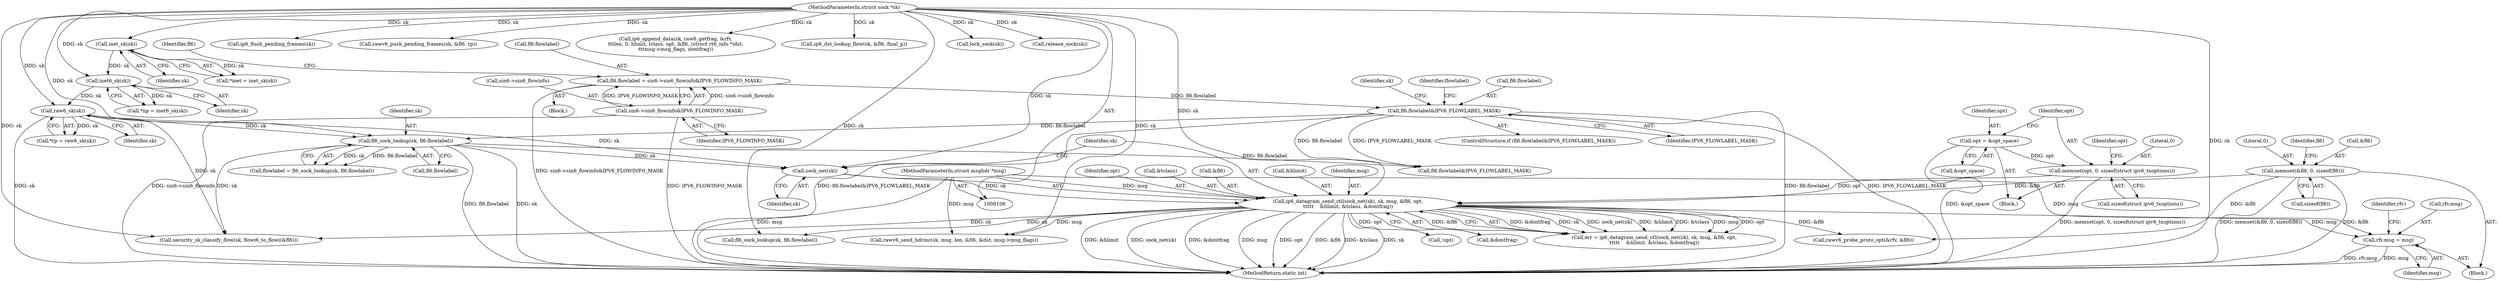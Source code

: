 digraph "0_linux_45f6fad84cc305103b28d73482b344d7f5b76f39_13@pointer" {
"1000486" [label="(Call,rfv.msg = msg)"];
"1000397" [label="(Call,ip6_datagram_send_ctl(sock_net(sk), sk, msg, &fl6, opt,\n\t\t\t\t\t    &hlimit, &tclass, &dontfrag))"];
"1000398" [label="(Call,sock_net(sk))"];
"1000132" [label="(Call,raw6_sk(sk))"];
"1000127" [label="(Call,inet6_sk(sk))"];
"1000122" [label="(Call,inet_sk(sk))"];
"1000107" [label="(MethodParameterIn,struct sock *sk)"];
"1000283" [label="(Call,fl6_sock_lookup(sk, fl6.flowlabel))"];
"1000275" [label="(Call,fl6.flowlabel&IPV6_FLOWLABEL_MASK)"];
"1000265" [label="(Call,fl6.flowlabel = sin6->sin6_flowinfo&IPV6_FLOWINFO_MASK)"];
"1000269" [label="(Call,sin6->sin6_flowinfo&IPV6_FLOWINFO_MASK)"];
"1000108" [label="(MethodParameterIn,struct msghdr *msg)"];
"1000187" [label="(Call,memset(&fl6, 0, sizeof(fl6)))"];
"1000384" [label="(Call,memset(opt, 0, sizeof(struct ipv6_txoptions)))"];
"1000380" [label="(Call,opt = &opt_space)"];
"1000128" [label="(Identifier,sk)"];
"1000696" [label="(Call,ip6_flush_pending_frames(sk))"];
"1000400" [label="(Identifier,sk)"];
"1000386" [label="(Literal,0)"];
"1000399" [label="(Identifier,sk)"];
"1000422" [label="(Call,fl6.flowlabel&IPV6_FLOWLABEL_MASK)"];
"1000379" [label="(Block,)"];
"1000498" [label="(Call,rawv6_probe_proto_opt(&rfv, &fl6))"];
"1000385" [label="(Identifier,opt)"];
"1000127" [label="(Call,inet6_sk(sk))"];
"1000110" [label="(Block,)"];
"1000493" [label="(Identifier,rfv)"];
"1000384" [label="(Call,memset(opt, 0, sizeof(struct ipv6_txoptions)))"];
"1000279" [label="(Identifier,IPV6_FLOWLABEL_MASK)"];
"1000708" [label="(Call,rawv6_push_pending_frames(sk, &fl6, rp))"];
"1000405" [label="(Call,&hlimit)"];
"1000432" [label="(Call,fl6_sock_lookup(sk, fl6.flowlabel))"];
"1000675" [label="(Call,ip6_append_data(sk, raw6_getfrag, &rfv,\n\t\t\tlen, 0, hlimit, tclass, opt, &fl6, (struct rt6_info *)dst,\n\t\t\tmsg->msg_flags, dontfrag))"];
"1000187" [label="(Call,memset(&fl6, 0, sizeof(fl6)))"];
"1000270" [label="(Call,sin6->sin6_flowinfo)"];
"1000381" [label="(Identifier,opt)"];
"1000398" [label="(Call,sock_net(sk))"];
"1000123" [label="(Identifier,sk)"];
"1000283" [label="(Call,fl6_sock_lookup(sk, fl6.flowlabel))"];
"1000122" [label="(Call,inet_sk(sk))"];
"1000281" [label="(Call,flowlabel = fl6_sock_lookup(sk, fl6.flowlabel))"];
"1000264" [label="(Block,)"];
"1000120" [label="(Call,*inet = inet_sk(sk))"];
"1000265" [label="(Call,fl6.flowlabel = sin6->sin6_flowinfo&IPV6_FLOWINFO_MASK)"];
"1000490" [label="(Identifier,msg)"];
"1000401" [label="(Identifier,msg)"];
"1000487" [label="(Call,rfv.msg)"];
"1000397" [label="(Call,ip6_datagram_send_ctl(sock_net(sk), sk, msg, &fl6, opt,\n\t\t\t\t\t    &hlimit, &tclass, &dontfrag))"];
"1000404" [label="(Identifier,opt)"];
"1000407" [label="(Call,&tclass)"];
"1000269" [label="(Call,sin6->sin6_flowinfo&IPV6_FLOWINFO_MASK)"];
"1000190" [label="(Literal,0)"];
"1000276" [label="(Call,fl6.flowlabel)"];
"1000601" [label="(Call,ip6_dst_lookup_flow(sk, &fl6, final_p))"];
"1000456" [label="(Call,!opt)"];
"1000658" [label="(Call,rawv6_send_hdrinc(sk, msg, len, &fl6, &dst, msg->msg_flags))"];
"1000130" [label="(Call,*rp = raw6_sk(sk))"];
"1000486" [label="(Call,rfv.msg = msg)"];
"1000409" [label="(Call,&dontfrag)"];
"1000284" [label="(Identifier,sk)"];
"1000273" [label="(Identifier,IPV6_FLOWINFO_MASK)"];
"1000387" [label="(Call,sizeof(struct ipv6_txoptions))"];
"1000382" [label="(Call,&opt_space)"];
"1000671" [label="(Call,lock_sock(sk))"];
"1000380" [label="(Call,opt = &opt_space)"];
"1000713" [label="(Call,release_sock(sk))"];
"1000266" [label="(Call,fl6.flowlabel)"];
"1000277" [label="(Identifier,fl6)"];
"1000298" [label="(Identifier,sk)"];
"1000747" [label="(MethodReturn,static int)"];
"1000195" [label="(Identifier,fl6)"];
"1000395" [label="(Call,err = ip6_datagram_send_ctl(sock_net(sk), sk, msg, &fl6, opt,\n\t\t\t\t\t    &hlimit, &tclass, &dontfrag))"];
"1000107" [label="(MethodParameterIn,struct sock *sk)"];
"1000132" [label="(Call,raw6_sk(sk))"];
"1000285" [label="(Call,fl6.flowlabel)"];
"1000188" [label="(Call,&fl6)"];
"1000391" [label="(Identifier,opt)"];
"1000125" [label="(Call,*np = inet6_sk(sk))"];
"1000402" [label="(Call,&fl6)"];
"1000133" [label="(Identifier,sk)"];
"1000108" [label="(MethodParameterIn,struct msghdr *msg)"];
"1000585" [label="(Call,security_sk_classify_flow(sk, flowi6_to_flowi(&fl6)))"];
"1000275" [label="(Call,fl6.flowlabel&IPV6_FLOWLABEL_MASK)"];
"1000274" [label="(ControlStructure,if (fl6.flowlabel&IPV6_FLOWLABEL_MASK))"];
"1000191" [label="(Call,sizeof(fl6))"];
"1000282" [label="(Identifier,flowlabel)"];
"1000486" -> "1000110"  [label="AST: "];
"1000486" -> "1000490"  [label="CFG: "];
"1000487" -> "1000486"  [label="AST: "];
"1000490" -> "1000486"  [label="AST: "];
"1000493" -> "1000486"  [label="CFG: "];
"1000486" -> "1000747"  [label="DDG: msg"];
"1000486" -> "1000747"  [label="DDG: rfv.msg"];
"1000397" -> "1000486"  [label="DDG: msg"];
"1000108" -> "1000486"  [label="DDG: msg"];
"1000397" -> "1000395"  [label="AST: "];
"1000397" -> "1000409"  [label="CFG: "];
"1000398" -> "1000397"  [label="AST: "];
"1000400" -> "1000397"  [label="AST: "];
"1000401" -> "1000397"  [label="AST: "];
"1000402" -> "1000397"  [label="AST: "];
"1000404" -> "1000397"  [label="AST: "];
"1000405" -> "1000397"  [label="AST: "];
"1000407" -> "1000397"  [label="AST: "];
"1000409" -> "1000397"  [label="AST: "];
"1000395" -> "1000397"  [label="CFG: "];
"1000397" -> "1000747"  [label="DDG: &hlimit"];
"1000397" -> "1000747"  [label="DDG: sock_net(sk)"];
"1000397" -> "1000747"  [label="DDG: &dontfrag"];
"1000397" -> "1000747"  [label="DDG: msg"];
"1000397" -> "1000747"  [label="DDG: opt"];
"1000397" -> "1000747"  [label="DDG: &fl6"];
"1000397" -> "1000747"  [label="DDG: &tclass"];
"1000397" -> "1000747"  [label="DDG: sk"];
"1000397" -> "1000395"  [label="DDG: &dontfrag"];
"1000397" -> "1000395"  [label="DDG: sk"];
"1000397" -> "1000395"  [label="DDG: sock_net(sk)"];
"1000397" -> "1000395"  [label="DDG: &hlimit"];
"1000397" -> "1000395"  [label="DDG: &tclass"];
"1000397" -> "1000395"  [label="DDG: msg"];
"1000397" -> "1000395"  [label="DDG: opt"];
"1000397" -> "1000395"  [label="DDG: &fl6"];
"1000398" -> "1000397"  [label="DDG: sk"];
"1000107" -> "1000397"  [label="DDG: sk"];
"1000108" -> "1000397"  [label="DDG: msg"];
"1000187" -> "1000397"  [label="DDG: &fl6"];
"1000384" -> "1000397"  [label="DDG: opt"];
"1000397" -> "1000432"  [label="DDG: sk"];
"1000397" -> "1000456"  [label="DDG: opt"];
"1000397" -> "1000498"  [label="DDG: &fl6"];
"1000397" -> "1000585"  [label="DDG: sk"];
"1000397" -> "1000658"  [label="DDG: msg"];
"1000398" -> "1000399"  [label="CFG: "];
"1000399" -> "1000398"  [label="AST: "];
"1000400" -> "1000398"  [label="CFG: "];
"1000132" -> "1000398"  [label="DDG: sk"];
"1000283" -> "1000398"  [label="DDG: sk"];
"1000107" -> "1000398"  [label="DDG: sk"];
"1000132" -> "1000130"  [label="AST: "];
"1000132" -> "1000133"  [label="CFG: "];
"1000133" -> "1000132"  [label="AST: "];
"1000130" -> "1000132"  [label="CFG: "];
"1000132" -> "1000747"  [label="DDG: sk"];
"1000132" -> "1000130"  [label="DDG: sk"];
"1000127" -> "1000132"  [label="DDG: sk"];
"1000107" -> "1000132"  [label="DDG: sk"];
"1000132" -> "1000283"  [label="DDG: sk"];
"1000132" -> "1000585"  [label="DDG: sk"];
"1000127" -> "1000125"  [label="AST: "];
"1000127" -> "1000128"  [label="CFG: "];
"1000128" -> "1000127"  [label="AST: "];
"1000125" -> "1000127"  [label="CFG: "];
"1000127" -> "1000125"  [label="DDG: sk"];
"1000122" -> "1000127"  [label="DDG: sk"];
"1000107" -> "1000127"  [label="DDG: sk"];
"1000122" -> "1000120"  [label="AST: "];
"1000122" -> "1000123"  [label="CFG: "];
"1000123" -> "1000122"  [label="AST: "];
"1000120" -> "1000122"  [label="CFG: "];
"1000122" -> "1000120"  [label="DDG: sk"];
"1000107" -> "1000122"  [label="DDG: sk"];
"1000107" -> "1000106"  [label="AST: "];
"1000107" -> "1000747"  [label="DDG: sk"];
"1000107" -> "1000283"  [label="DDG: sk"];
"1000107" -> "1000432"  [label="DDG: sk"];
"1000107" -> "1000585"  [label="DDG: sk"];
"1000107" -> "1000601"  [label="DDG: sk"];
"1000107" -> "1000658"  [label="DDG: sk"];
"1000107" -> "1000671"  [label="DDG: sk"];
"1000107" -> "1000675"  [label="DDG: sk"];
"1000107" -> "1000696"  [label="DDG: sk"];
"1000107" -> "1000708"  [label="DDG: sk"];
"1000107" -> "1000713"  [label="DDG: sk"];
"1000283" -> "1000281"  [label="AST: "];
"1000283" -> "1000285"  [label="CFG: "];
"1000284" -> "1000283"  [label="AST: "];
"1000285" -> "1000283"  [label="AST: "];
"1000281" -> "1000283"  [label="CFG: "];
"1000283" -> "1000747"  [label="DDG: fl6.flowlabel"];
"1000283" -> "1000747"  [label="DDG: sk"];
"1000283" -> "1000281"  [label="DDG: sk"];
"1000283" -> "1000281"  [label="DDG: fl6.flowlabel"];
"1000275" -> "1000283"  [label="DDG: fl6.flowlabel"];
"1000283" -> "1000422"  [label="DDG: fl6.flowlabel"];
"1000283" -> "1000585"  [label="DDG: sk"];
"1000275" -> "1000274"  [label="AST: "];
"1000275" -> "1000279"  [label="CFG: "];
"1000276" -> "1000275"  [label="AST: "];
"1000279" -> "1000275"  [label="AST: "];
"1000282" -> "1000275"  [label="CFG: "];
"1000298" -> "1000275"  [label="CFG: "];
"1000275" -> "1000747"  [label="DDG: fl6.flowlabel&IPV6_FLOWLABEL_MASK"];
"1000275" -> "1000747"  [label="DDG: fl6.flowlabel"];
"1000275" -> "1000747"  [label="DDG: IPV6_FLOWLABEL_MASK"];
"1000265" -> "1000275"  [label="DDG: fl6.flowlabel"];
"1000275" -> "1000422"  [label="DDG: fl6.flowlabel"];
"1000275" -> "1000422"  [label="DDG: IPV6_FLOWLABEL_MASK"];
"1000265" -> "1000264"  [label="AST: "];
"1000265" -> "1000269"  [label="CFG: "];
"1000266" -> "1000265"  [label="AST: "];
"1000269" -> "1000265"  [label="AST: "];
"1000277" -> "1000265"  [label="CFG: "];
"1000265" -> "1000747"  [label="DDG: sin6->sin6_flowinfo&IPV6_FLOWINFO_MASK"];
"1000269" -> "1000265"  [label="DDG: sin6->sin6_flowinfo"];
"1000269" -> "1000265"  [label="DDG: IPV6_FLOWINFO_MASK"];
"1000269" -> "1000273"  [label="CFG: "];
"1000270" -> "1000269"  [label="AST: "];
"1000273" -> "1000269"  [label="AST: "];
"1000269" -> "1000747"  [label="DDG: IPV6_FLOWINFO_MASK"];
"1000269" -> "1000747"  [label="DDG: sin6->sin6_flowinfo"];
"1000108" -> "1000106"  [label="AST: "];
"1000108" -> "1000747"  [label="DDG: msg"];
"1000108" -> "1000658"  [label="DDG: msg"];
"1000187" -> "1000110"  [label="AST: "];
"1000187" -> "1000191"  [label="CFG: "];
"1000188" -> "1000187"  [label="AST: "];
"1000190" -> "1000187"  [label="AST: "];
"1000191" -> "1000187"  [label="AST: "];
"1000195" -> "1000187"  [label="CFG: "];
"1000187" -> "1000747"  [label="DDG: &fl6"];
"1000187" -> "1000747"  [label="DDG: memset(&fl6, 0, sizeof(fl6))"];
"1000187" -> "1000498"  [label="DDG: &fl6"];
"1000384" -> "1000379"  [label="AST: "];
"1000384" -> "1000387"  [label="CFG: "];
"1000385" -> "1000384"  [label="AST: "];
"1000386" -> "1000384"  [label="AST: "];
"1000387" -> "1000384"  [label="AST: "];
"1000391" -> "1000384"  [label="CFG: "];
"1000384" -> "1000747"  [label="DDG: memset(opt, 0, sizeof(struct ipv6_txoptions))"];
"1000380" -> "1000384"  [label="DDG: opt"];
"1000380" -> "1000379"  [label="AST: "];
"1000380" -> "1000382"  [label="CFG: "];
"1000381" -> "1000380"  [label="AST: "];
"1000382" -> "1000380"  [label="AST: "];
"1000385" -> "1000380"  [label="CFG: "];
"1000380" -> "1000747"  [label="DDG: &opt_space"];
}
